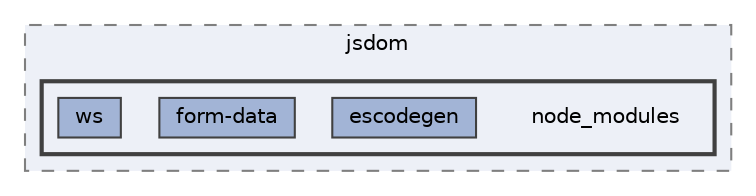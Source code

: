 digraph "pkiclassroomrescheduler/src/main/frontend/node_modules/jsdom/node_modules"
{
 // LATEX_PDF_SIZE
  bgcolor="transparent";
  edge [fontname=Helvetica,fontsize=10,labelfontname=Helvetica,labelfontsize=10];
  node [fontname=Helvetica,fontsize=10,shape=box,height=0.2,width=0.4];
  compound=true
  subgraph clusterdir_5982dc7ecf7a72a66ecc6fe04c472ebe {
    graph [ bgcolor="#edf0f7", pencolor="grey50", label="jsdom", fontname=Helvetica,fontsize=10 style="filled,dashed", URL="dir_5982dc7ecf7a72a66ecc6fe04c472ebe.html",tooltip=""]
  subgraph clusterdir_7700cf992ac3feab217e039d9f49e2b8 {
    graph [ bgcolor="#edf0f7", pencolor="grey25", label="", fontname=Helvetica,fontsize=10 style="filled,bold", URL="dir_7700cf992ac3feab217e039d9f49e2b8.html",tooltip=""]
    dir_7700cf992ac3feab217e039d9f49e2b8 [shape=plaintext, label="node_modules"];
  dir_13afe0ed6eec1b5d1782169868280f43 [label="escodegen", fillcolor="#a2b4d6", color="grey25", style="filled", URL="dir_13afe0ed6eec1b5d1782169868280f43.html",tooltip=""];
  dir_3182f738f1a622cf134d6dfa0f0f1b20 [label="form-data", fillcolor="#a2b4d6", color="grey25", style="filled", URL="dir_3182f738f1a622cf134d6dfa0f0f1b20.html",tooltip=""];
  dir_38c1f770856cef18f0ecbe1a6bf08e13 [label="ws", fillcolor="#a2b4d6", color="grey25", style="filled", URL="dir_38c1f770856cef18f0ecbe1a6bf08e13.html",tooltip=""];
  }
  }
}
